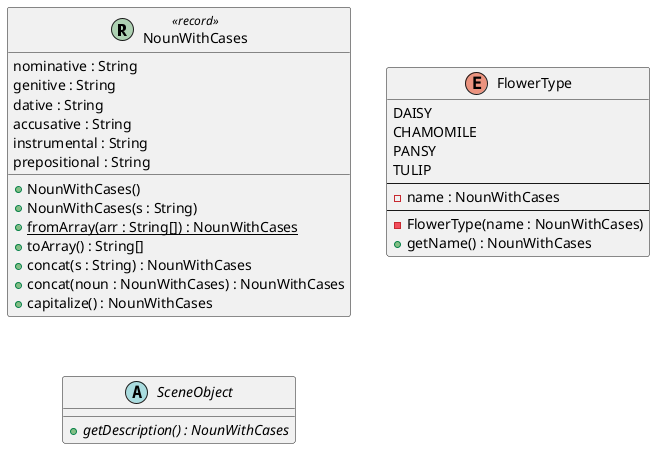 @startuml utils

class NounWithCases <<(R,#ADD1B2) record>> {
    nominative : String
    genitive : String
    dative : String
    accusative : String
    instrumental : String
    prepositional : String

    + NounWithCases()
    + NounWithCases(s : String)
    + {static} fromArray(arr : String[]) : NounWithCases
    + toArray() : String[]
    + concat(s : String) : NounWithCases
    + concat(noun : NounWithCases) : NounWithCases
    + capitalize() : NounWithCases

}

enum FlowerType {
    DAISY
    CHAMOMILE
    PANSY
    TULIP
    --
    - name : NounWithCases
    --
    - FlowerType(name : NounWithCases)
    + getName() : NounWithCases
}

abstract class SceneObject {
    + {abstract} getDescription() : NounWithCases
}

@enduml